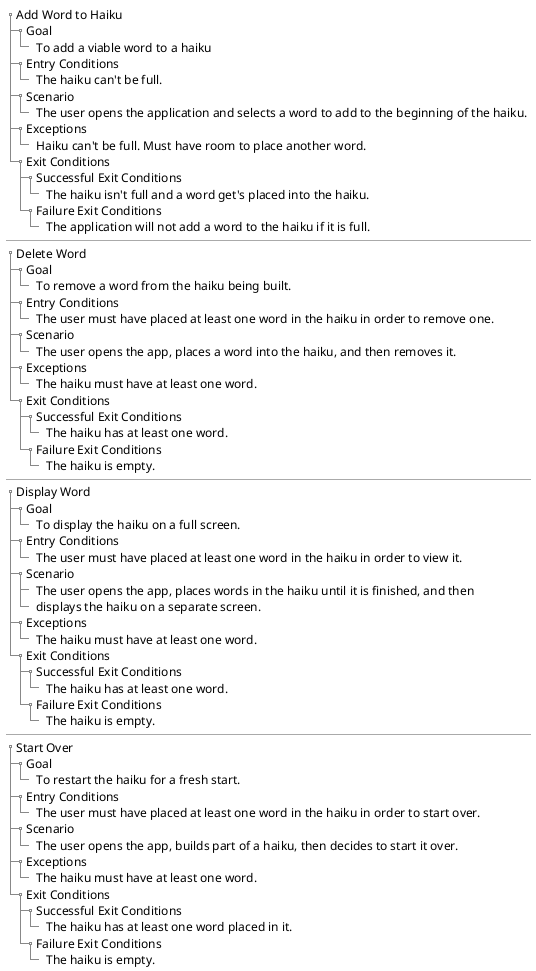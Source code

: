 @startsalt
{
{T
+ Add Word to Haiku
++ Goal
+++ To add a viable word to a haiku
++ Entry Conditions
+++ The haiku can't be full.
++ Scenario
+++ The user opens the application and selects a word to add to the beginning of the haiku.
++ Exceptions
+++ Haiku can't be full. Must have room to place another word.
++ Exit Conditions
+++ Successful Exit Conditions
++++ The haiku isn't full and a word get's placed into the haiku.
+++ Failure Exit Conditions
++++ The application will not add a word to the haiku if it is full.
}
---
{T
+ Delete Word
++ Goal 
+++ To remove a word from the haiku being built.
++ Entry Conditions
+++ The user must have placed at least one word in the haiku in order to remove one.
++ Scenario 
+++ The user opens the app, places a word into the haiku, and then removes it.
++ Exceptions
+++ The haiku must have at least one word.
++ Exit Conditions
+++ Successful Exit Conditions
++++ The haiku has at least one word.
+++ Failure Exit Conditions
++++ The haiku is empty.
}
---
{T
+ Display Word 
++ Goal
+++ To display the haiku on a full screen.
++ Entry Conditions
+++ The user must have placed at least one word in the haiku in order to view it.
++ Scenario
+++ The user opens the app, places words in the haiku until it is finished, and then
+++ displays the haiku on a separate screen.
++ Exceptions
+++ The haiku must have at least one word.
++ Exit Conditions
+++ Successful Exit Conditions
++++ The haiku has at least one word.
+++ Failure Exit Conditions
++++ The haiku is empty.
}
---
{T
+ Start Over
++ Goal
+++ To restart the haiku for a fresh start.
++ Entry Conditions
+++ The user must have placed at least one word in the haiku in order to start over.
++ Scenario
+++ The user opens the app, builds part of a haiku, then decides to start it over.
++ Exceptions
+++  The haiku must have at least one word.
++ Exit Conditions
+++ Successful Exit Conditions
++++ The haiku has at least one word placed in it.
+++ Failure Exit Conditions
++++ The haiku is empty.
}
}
@endsalt
